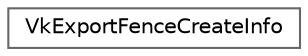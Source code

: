digraph "类继承关系图"
{
 // LATEX_PDF_SIZE
  bgcolor="transparent";
  edge [fontname=Helvetica,fontsize=10,labelfontname=Helvetica,labelfontsize=10];
  node [fontname=Helvetica,fontsize=10,shape=box,height=0.2,width=0.4];
  rankdir="LR";
  Node0 [id="Node000000",label="VkExportFenceCreateInfo",height=0.2,width=0.4,color="grey40", fillcolor="white", style="filled",URL="$struct_vk_export_fence_create_info.html",tooltip=" "];
}
